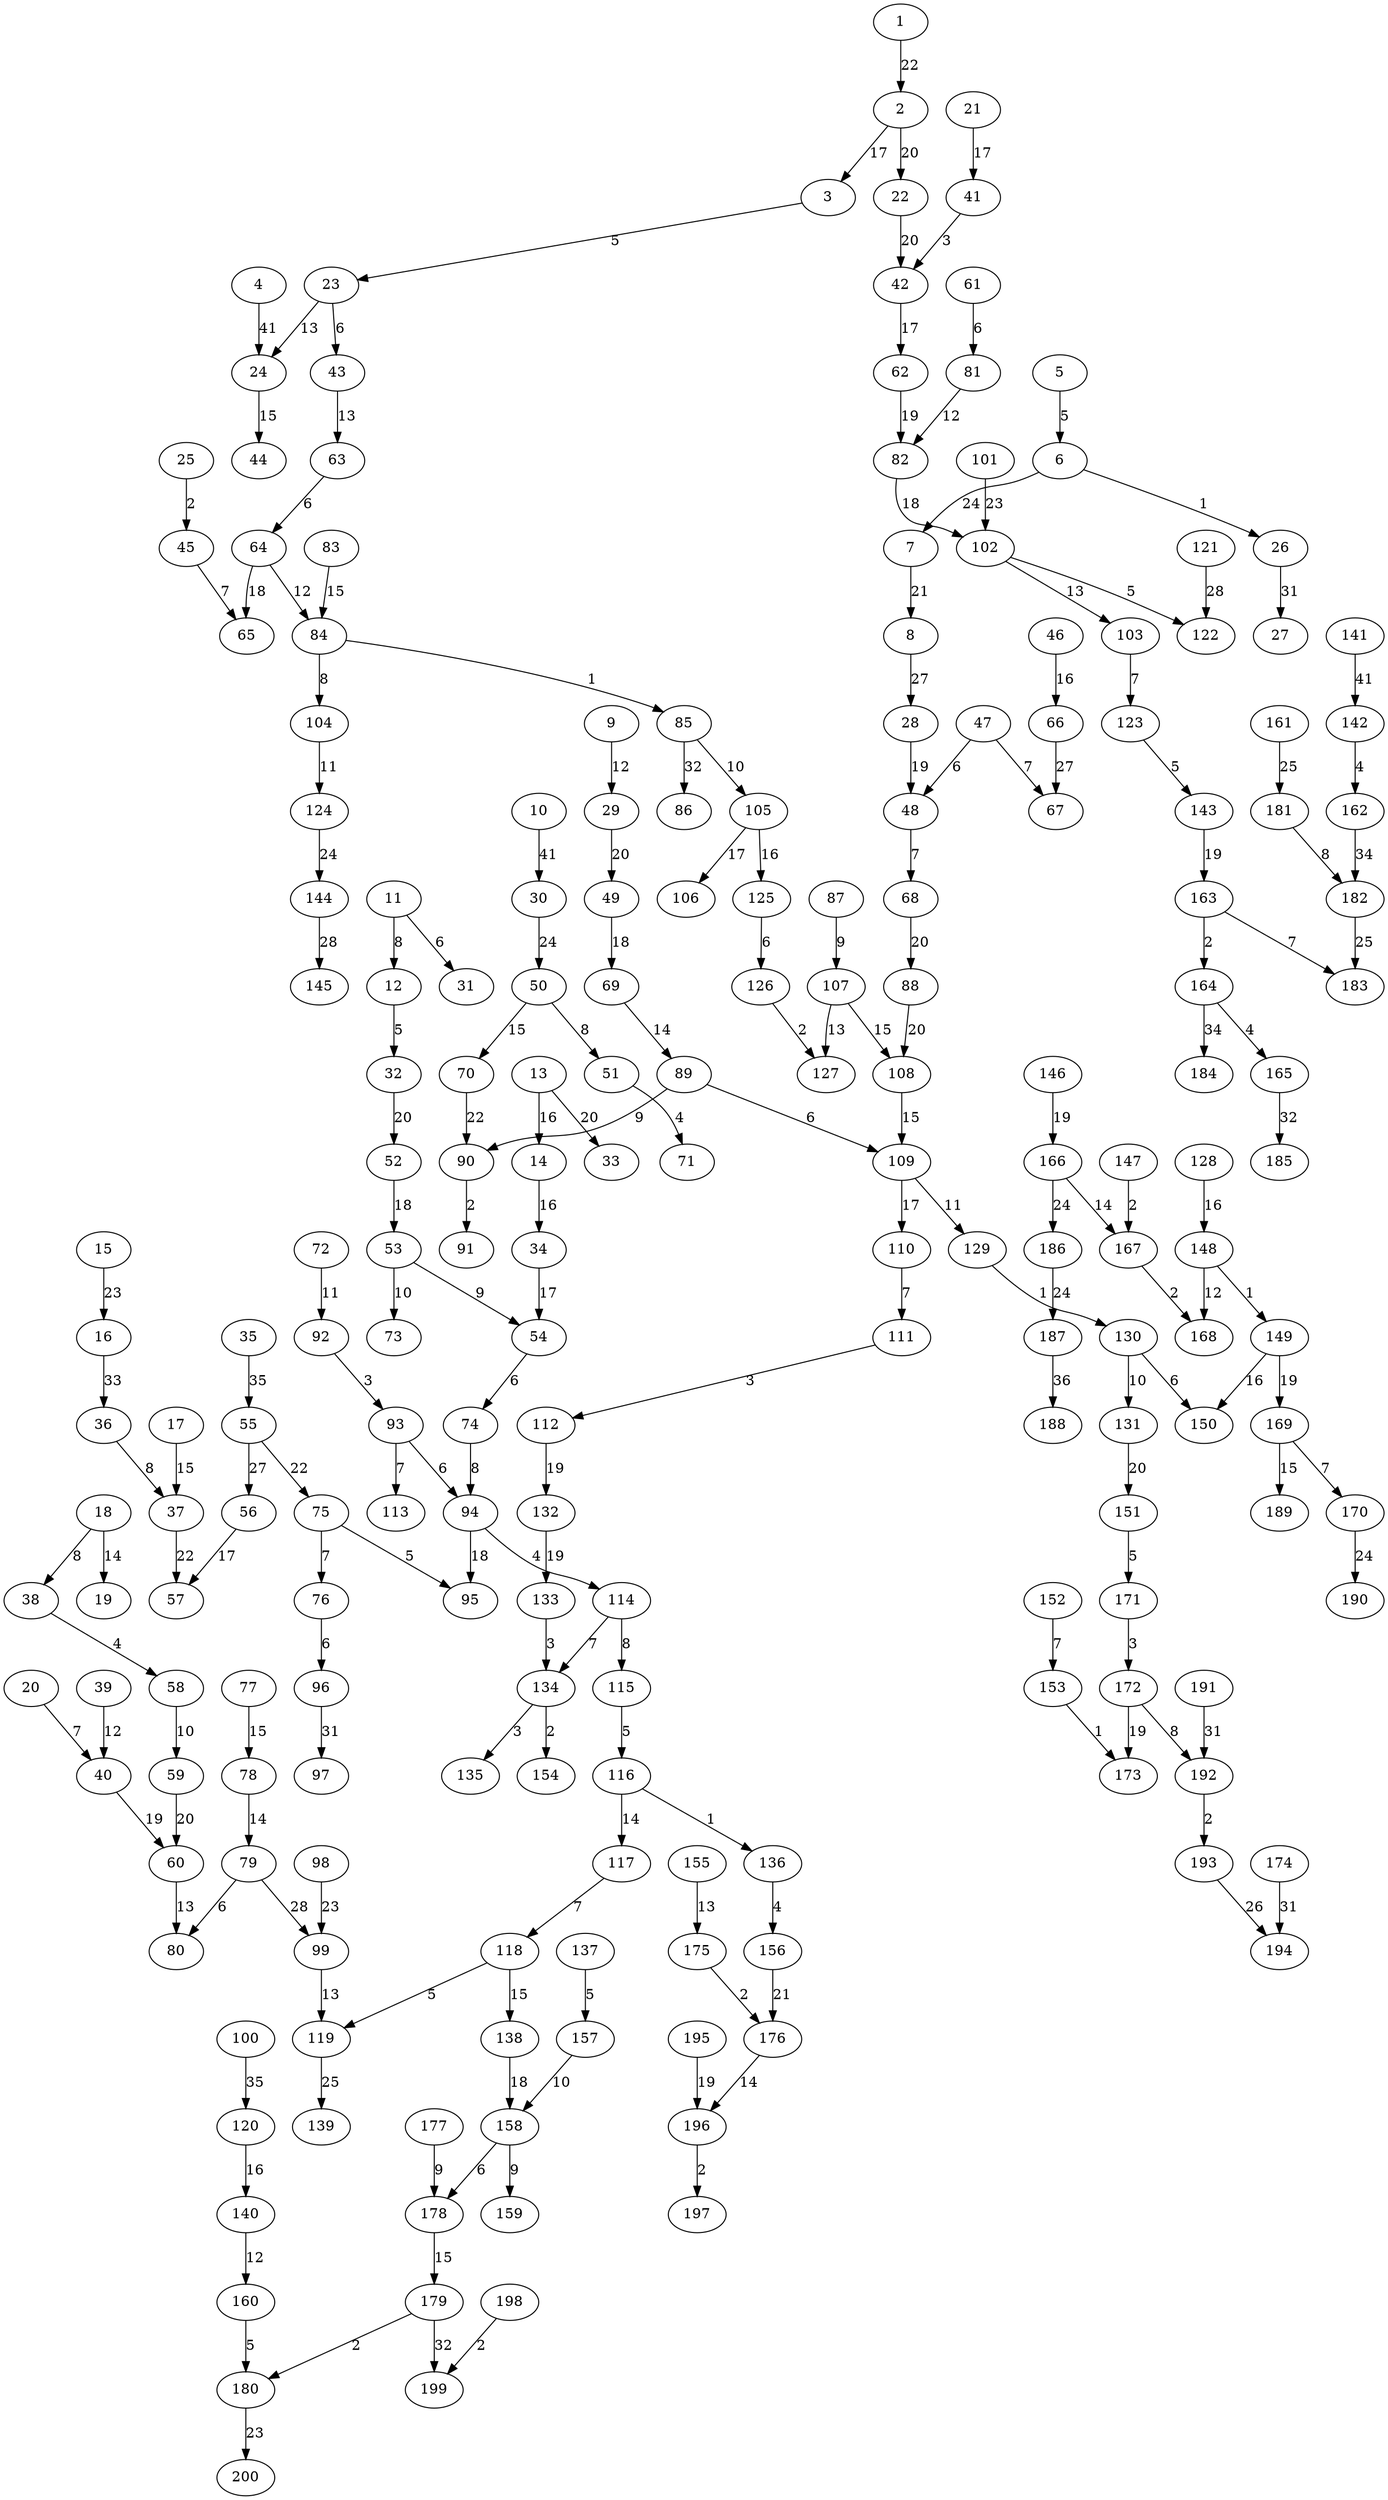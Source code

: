 digraph grafoMalla_m_20_n_10_KruskalD {
1;
2;
3;
4;
5;
6;
7;
8;
9;
10;
11;
12;
13;
14;
15;
16;
17;
18;
19;
20;
21;
22;
23;
24;
25;
26;
27;
28;
29;
30;
31;
32;
33;
34;
35;
36;
37;
38;
39;
40;
41;
42;
43;
44;
45;
46;
47;
48;
49;
50;
51;
52;
53;
54;
55;
56;
57;
58;
59;
60;
61;
62;
63;
64;
65;
66;
67;
68;
69;
70;
71;
72;
73;
74;
75;
76;
77;
78;
79;
80;
81;
82;
83;
84;
85;
86;
87;
88;
89;
90;
91;
92;
93;
94;
95;
96;
97;
98;
99;
100;
101;
102;
103;
104;
105;
106;
107;
108;
109;
110;
111;
112;
113;
114;
115;
116;
117;
118;
119;
120;
121;
122;
123;
124;
125;
126;
127;
128;
129;
130;
131;
132;
133;
134;
135;
136;
137;
138;
139;
140;
141;
142;
143;
144;
145;
146;
147;
148;
149;
150;
151;
152;
153;
154;
155;
156;
157;
158;
159;
160;
161;
162;
163;
164;
165;
166;
167;
168;
169;
170;
171;
172;
173;
174;
175;
176;
177;
178;
179;
180;
181;
182;
183;
184;
185;
186;
187;
188;
189;
190;
191;
192;
193;
194;
195;
196;
197;
198;
199;
200;
6 -> 26[label=1 weight=1];
116 -> 136[label=1 weight=1];
129 -> 130[label=1 weight=1];
84 -> 85[label=1 weight=1];
148 -> 149[label=1 weight=1];
153 -> 173[label=1 weight=1];
25 -> 45[label=2 weight=2];
126 -> 127[label=2 weight=2];
90 -> 91[label=2 weight=2];
192 -> 193[label=2 weight=2];
198 -> 199[label=2 weight=2];
196 -> 197[label=2 weight=2];
167 -> 168[label=2 weight=2];
175 -> 176[label=2 weight=2];
179 -> 180[label=2 weight=2];
163 -> 164[label=2 weight=2];
134 -> 154[label=2 weight=2];
147 -> 167[label=2 weight=2];
111 -> 112[label=3 weight=3];
92 -> 93[label=3 weight=3];
41 -> 42[label=3 weight=3];
171 -> 172[label=3 weight=3];
133 -> 134[label=3 weight=3];
134 -> 135[label=3 weight=3];
51 -> 71[label=4 weight=4];
94 -> 114[label=4 weight=4];
164 -> 165[label=4 weight=4];
142 -> 162[label=4 weight=4];
136 -> 156[label=4 weight=4];
38 -> 58[label=4 weight=4];
123 -> 143[label=5 weight=5];
115 -> 116[label=5 weight=5];
118 -> 119[label=5 weight=5];
3 -> 23[label=5 weight=5];
12 -> 32[label=5 weight=5];
102 -> 122[label=5 weight=5];
160 -> 180[label=5 weight=5];
5 -> 6[label=5 weight=5];
75 -> 95[label=5 weight=5];
151 -> 171[label=5 weight=5];
137 -> 157[label=5 weight=5];
130 -> 150[label=6 weight=6];
63 -> 64[label=6 weight=6];
125 -> 126[label=6 weight=6];
61 -> 81[label=6 weight=6];
54 -> 74[label=6 weight=6];
23 -> 43[label=6 weight=6];
93 -> 94[label=6 weight=6];
47 -> 48[label=6 weight=6];
89 -> 109[label=6 weight=6];
11 -> 31[label=6 weight=6];
79 -> 80[label=6 weight=6];
158 -> 178[label=6 weight=6];
76 -> 96[label=6 weight=6];
117 -> 118[label=7 weight=7];
114 -> 134[label=7 weight=7];
110 -> 111[label=7 weight=7];
103 -> 123[label=7 weight=7];
48 -> 68[label=7 weight=7];
47 -> 67[label=7 weight=7];
93 -> 113[label=7 weight=7];
45 -> 65[label=7 weight=7];
169 -> 170[label=7 weight=7];
163 -> 183[label=7 weight=7];
20 -> 40[label=7 weight=7];
152 -> 153[label=7 weight=7];
75 -> 76[label=7 weight=7];
114 -> 115[label=8 weight=8];
50 -> 51[label=8 weight=8];
11 -> 12[label=8 weight=8];
181 -> 182[label=8 weight=8];
172 -> 192[label=8 weight=8];
84 -> 104[label=8 weight=8];
18 -> 38[label=8 weight=8];
74 -> 94[label=8 weight=8];
36 -> 37[label=8 weight=8];
53 -> 54[label=9 weight=9];
89 -> 90[label=9 weight=9];
87 -> 107[label=9 weight=9];
177 -> 178[label=9 weight=9];
158 -> 159[label=9 weight=9];
130 -> 131[label=10 weight=10];
58 -> 59[label=10 weight=10];
53 -> 73[label=10 weight=10];
85 -> 105[label=10 weight=10];
157 -> 158[label=10 weight=10];
109 -> 129[label=11 weight=11];
104 -> 124[label=11 weight=11];
72 -> 92[label=11 weight=11];
64 -> 84[label=12 weight=12];
9 -> 29[label=12 weight=12];
81 -> 82[label=12 weight=12];
39 -> 40[label=12 weight=12];
148 -> 168[label=12 weight=12];
140 -> 160[label=12 weight=12];
60 -> 80[label=13 weight=13];
107 -> 127[label=13 weight=13];
102 -> 103[label=13 weight=13];
99 -> 119[label=13 weight=13];
23 -> 24[label=13 weight=13];
43 -> 63[label=13 weight=13];
155 -> 175[label=13 weight=13];
116 -> 117[label=14 weight=14];
176 -> 196[label=14 weight=14];
166 -> 167[label=14 weight=14];
78 -> 79[label=14 weight=14];
18 -> 19[label=14 weight=14];
69 -> 89[label=14 weight=14];
118 -> 138[label=15 weight=15];
108 -> 109[label=15 weight=15];
107 -> 108[label=15 weight=15];
50 -> 70[label=15 weight=15];
24 -> 44[label=15 weight=15];
178 -> 179[label=15 weight=15];
169 -> 189[label=15 weight=15];
83 -> 84[label=15 weight=15];
77 -> 78[label=15 weight=15];
17 -> 37[label=15 weight=15];
128 -> 148[label=16 weight=16];
14 -> 34[label=16 weight=16];
120 -> 140[label=16 weight=16];
105 -> 125[label=16 weight=16];
13 -> 14[label=16 weight=16];
46 -> 66[label=16 weight=16];
149 -> 150[label=16 weight=16];
56 -> 57[label=17 weight=17];
109 -> 110[label=17 weight=17];
105 -> 106[label=17 weight=17];
2 -> 3[label=17 weight=17];
21 -> 41[label=17 weight=17];
42 -> 62[label=17 weight=17];
34 -> 54[label=17 weight=17];
64 -> 65[label=18 weight=18];
52 -> 53[label=18 weight=18];
49 -> 69[label=18 weight=18];
82 -> 102[label=18 weight=18];
94 -> 95[label=18 weight=18];
138 -> 158[label=18 weight=18];
62 -> 82[label=19 weight=19];
112 -> 132[label=19 weight=19];
28 -> 48[label=19 weight=19];
195 -> 196[label=19 weight=19];
172 -> 173[label=19 weight=19];
40 -> 60[label=19 weight=19];
149 -> 169[label=19 weight=19];
146 -> 166[label=19 weight=19];
143 -> 163[label=19 weight=19];
132 -> 133[label=19 weight=19];
32 -> 52[label=20 weight=20];
88 -> 108[label=20 weight=20];
59 -> 60[label=20 weight=20];
29 -> 49[label=20 weight=20];
13 -> 33[label=20 weight=20];
22 -> 42[label=20 weight=20];
2 -> 22[label=20 weight=20];
68 -> 88[label=20 weight=20];
131 -> 151[label=20 weight=20];
7 -> 8[label=21 weight=21];
156 -> 176[label=21 weight=21];
55 -> 75[label=22 weight=22];
1 -> 2[label=22 weight=22];
37 -> 57[label=22 weight=22];
70 -> 90[label=22 weight=22];
15 -> 16[label=23 weight=23];
101 -> 102[label=23 weight=23];
98 -> 99[label=23 weight=23];
180 -> 200[label=23 weight=23];
124 -> 144[label=24 weight=24];
30 -> 50[label=24 weight=24];
6 -> 7[label=24 weight=24];
166 -> 186[label=24 weight=24];
186 -> 187[label=24 weight=24];
170 -> 190[label=24 weight=24];
119 -> 139[label=25 weight=25];
182 -> 183[label=25 weight=25];
161 -> 181[label=25 weight=25];
193 -> 194[label=26 weight=26];
55 -> 56[label=27 weight=27];
8 -> 28[label=27 weight=27];
66 -> 67[label=27 weight=27];
121 -> 122[label=28 weight=28];
79 -> 99[label=28 weight=28];
144 -> 145[label=28 weight=28];
26 -> 27[label=31 weight=31];
96 -> 97[label=31 weight=31];
191 -> 192[label=31 weight=31];
174 -> 194[label=31 weight=31];
165 -> 185[label=32 weight=32];
85 -> 86[label=32 weight=32];
179 -> 199[label=32 weight=32];
16 -> 36[label=33 weight=33];
164 -> 184[label=34 weight=34];
162 -> 182[label=34 weight=34];
35 -> 55[label=35 weight=35];
100 -> 120[label=35 weight=35];
187 -> 188[label=36 weight=36];
4 -> 24[label=41 weight=41];
10 -> 30[label=41 weight=41];
141 -> 142[label=41 weight=41];
}